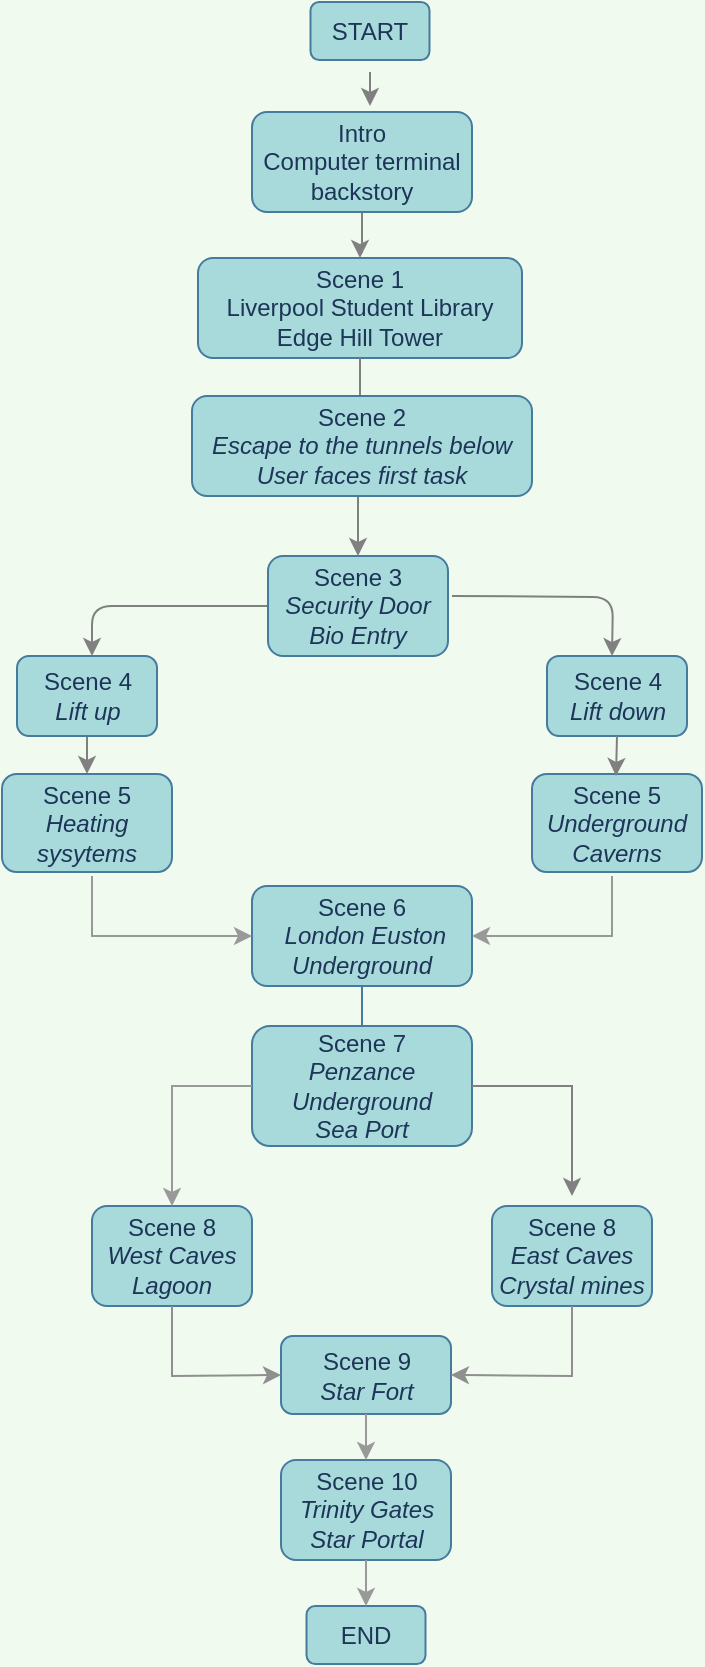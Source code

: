 <mxfile version="15.5.9" type="github">
  <diagram id="cXGQUIpQxS_fL44lwIFH" name="Page-1">
    <mxGraphModel dx="1635" dy="913" grid="1" gridSize="10" guides="1" tooltips="1" connect="1" arrows="1" fold="1" page="1" pageScale="1" pageWidth="850" pageHeight="1100" background="#F1FAEE" math="0" shadow="0">
      <root>
        <mxCell id="0" />
        <mxCell id="1" parent="0" />
        <mxCell id="5xCC1GNIO-IaGWrvfCco-57" style="edgeStyle=orthogonalEdgeStyle;curved=0;rounded=1;sketch=0;orthogonalLoop=1;jettySize=auto;html=1;fontColor=#1D3557;strokeColor=#808080;fillColor=#A8DADC;" parent="1" edge="1">
          <mxGeometry relative="1" as="geometry">
            <mxPoint x="540" y="391" as="targetPoint" />
            <mxPoint x="460" y="361" as="sourcePoint" />
          </mxGeometry>
        </mxCell>
        <mxCell id="5xCC1GNIO-IaGWrvfCco-59" style="edgeStyle=orthogonalEdgeStyle;curved=0;rounded=1;sketch=0;orthogonalLoop=1;jettySize=auto;html=1;fontColor=#1D3557;strokeColor=#808080;fillColor=#A8DADC;" parent="1" source="nOvAloDPaUvF_4_PYu3U-1" edge="1">
          <mxGeometry relative="1" as="geometry">
            <mxPoint x="280" y="391" as="targetPoint" />
            <Array as="points">
              <mxPoint x="280" y="366" />
            </Array>
          </mxGeometry>
        </mxCell>
        <mxCell id="nOvAloDPaUvF_4_PYu3U-1" value="Scene 3 &lt;br&gt;&lt;i&gt;Security Door&lt;br&gt;Bio Entry&lt;/i&gt;" style="whiteSpace=wrap;html=1;fillColor=#A8DADC;strokeColor=#457B9D;fontColor=#1D3557;rounded=1;" parent="1" vertex="1">
          <mxGeometry x="368" y="341" width="90" height="50" as="geometry" />
        </mxCell>
        <mxCell id="nOvAloDPaUvF_4_PYu3U-3" value="Scene 5 &lt;i&gt;Underground&lt;br&gt;Caverns&lt;/i&gt;" style="whiteSpace=wrap;html=1;fillColor=#A8DADC;strokeColor=#457B9D;fontColor=#1D3557;rounded=1;" parent="1" vertex="1">
          <mxGeometry x="500" y="450" width="85" height="49" as="geometry" />
        </mxCell>
        <mxCell id="5xCC1GNIO-IaGWrvfCco-33" value="Scene 1&lt;br&gt;Liverpool Student Library&lt;br&gt;Edge Hill Tower" style="whiteSpace=wrap;html=1;fillColor=#A8DADC;strokeColor=#457B9D;fontColor=#1D3557;rounded=1;" parent="1" vertex="1">
          <mxGeometry x="333" y="192" width="162" height="50" as="geometry" />
        </mxCell>
        <mxCell id="5xCC1GNIO-IaGWrvfCco-69" value="" style="edgeStyle=orthogonalEdgeStyle;curved=0;rounded=1;sketch=0;orthogonalLoop=1;jettySize=auto;html=1;fontColor=#1D3557;strokeColor=#808080;fillColor=#A8DADC;exitX=0.5;exitY=1;exitDx=0;exitDy=0;" parent="1" source="5xCC1GNIO-IaGWrvfCco-33" target="nOvAloDPaUvF_4_PYu3U-1" edge="1">
          <mxGeometry relative="1" as="geometry" />
        </mxCell>
        <mxCell id="5xCC1GNIO-IaGWrvfCco-42" value="Scene 2&lt;br&gt;&lt;i&gt;Escape to the tunnels below&lt;br&gt;User faces first task&lt;br&gt;&lt;/i&gt;" style="whiteSpace=wrap;html=1;fillColor=#A8DADC;strokeColor=#457B9D;fontColor=#1D3557;rounded=1;" parent="1" vertex="1">
          <mxGeometry x="330" y="261" width="170" height="50" as="geometry" />
        </mxCell>
        <mxCell id="5xCC1GNIO-IaGWrvfCco-63" value="" style="edgeStyle=orthogonalEdgeStyle;curved=0;rounded=1;sketch=0;orthogonalLoop=1;jettySize=auto;html=1;fontColor=#1D3557;strokeColor=#808080;fillColor=#A8DADC;entryX=0.5;entryY=0;entryDx=0;entryDy=0;" parent="1" source="5xCC1GNIO-IaGWrvfCco-49" target="5xCC1GNIO-IaGWrvfCco-79" edge="1">
          <mxGeometry relative="1" as="geometry">
            <mxPoint x="278" y="471" as="targetPoint" />
          </mxGeometry>
        </mxCell>
        <mxCell id="5xCC1GNIO-IaGWrvfCco-49" value="Scene 4&lt;br&gt;&lt;i&gt;Lift up&lt;/i&gt;" style="whiteSpace=wrap;html=1;fillColor=#A8DADC;strokeColor=#457B9D;fontColor=#1D3557;rounded=1;" parent="1" vertex="1">
          <mxGeometry x="242.5" y="391" width="70" height="40" as="geometry" />
        </mxCell>
        <mxCell id="5xCC1GNIO-IaGWrvfCco-47" value="Scene 4&lt;br&gt;&lt;i&gt;Lift down&lt;/i&gt;" style="whiteSpace=wrap;html=1;fillColor=#A8DADC;strokeColor=#457B9D;fontColor=#1D3557;rounded=1;" parent="1" vertex="1">
          <mxGeometry x="507.5" y="391" width="70" height="40" as="geometry" />
        </mxCell>
        <mxCell id="5xCC1GNIO-IaGWrvfCco-84" style="edgeStyle=orthogonalEdgeStyle;curved=0;rounded=1;sketch=0;orthogonalLoop=1;jettySize=auto;html=1;fontColor=#1D3557;strokeColor=#457B9D;fillColor=#A8DADC;" parent="1" source="5xCC1GNIO-IaGWrvfCco-67" edge="1">
          <mxGeometry relative="1" as="geometry">
            <mxPoint x="415.5" y="611" as="targetPoint" />
          </mxGeometry>
        </mxCell>
        <mxCell id="5xCC1GNIO-IaGWrvfCco-78" value="" style="edgeStyle=orthogonalEdgeStyle;curved=0;rounded=1;sketch=0;orthogonalLoop=1;jettySize=auto;html=1;fontColor=#1D3557;strokeColor=#808080;fillColor=#A8DADC;exitX=0.5;exitY=1;exitDx=0;exitDy=0;" parent="1" source="5xCC1GNIO-IaGWrvfCco-47" edge="1">
          <mxGeometry relative="1" as="geometry">
            <mxPoint x="542" y="441" as="sourcePoint" />
            <mxPoint x="542" y="451" as="targetPoint" />
          </mxGeometry>
        </mxCell>
        <mxCell id="5xCC1GNIO-IaGWrvfCco-67" value="&amp;nbsp; &amp;nbsp; &amp;nbsp; &amp;nbsp;Scene 6&amp;nbsp; &amp;nbsp; &amp;nbsp; &amp;nbsp; &amp;nbsp;&lt;i&gt;London&amp;nbsp;Euston Underground&lt;/i&gt;" style="whiteSpace=wrap;html=1;fillColor=#A8DADC;strokeColor=#457B9D;fontColor=#1D3557;rounded=1;" parent="1" vertex="1">
          <mxGeometry x="360" y="506" width="110" height="50" as="geometry" />
        </mxCell>
        <mxCell id="5xCC1GNIO-IaGWrvfCco-79" value="Scene 5 &lt;i&gt;Heating sysytems&lt;/i&gt;" style="whiteSpace=wrap;html=1;fillColor=#A8DADC;strokeColor=#457B9D;fontColor=#1D3557;rounded=1;" parent="1" vertex="1">
          <mxGeometry x="235" y="450" width="85" height="49" as="geometry" />
        </mxCell>
        <mxCell id="5xCC1GNIO-IaGWrvfCco-86" value="Scene 8&lt;br&gt;&lt;i&gt;East Caves&lt;br&gt;Crystal mines&lt;/i&gt;" style="whiteSpace=wrap;html=1;fillColor=#A8DADC;strokeColor=#457B9D;fontColor=#1D3557;rounded=1;" parent="1" vertex="1">
          <mxGeometry x="480" y="666" width="80" height="50" as="geometry" />
        </mxCell>
        <mxCell id="5xCC1GNIO-IaGWrvfCco-87" value="Scene 8&lt;br&gt;&lt;i&gt;West Caves&lt;br&gt;Lagoon&lt;/i&gt;" style="whiteSpace=wrap;html=1;fillColor=#A8DADC;strokeColor=#457B9D;fontColor=#1D3557;rounded=1;" parent="1" vertex="1">
          <mxGeometry x="280" y="666" width="80" height="50" as="geometry" />
        </mxCell>
        <mxCell id="5xCC1GNIO-IaGWrvfCco-85" value="Scene 7&lt;br&gt;&lt;i&gt;Penzance Underground&lt;br&gt;Sea Port&lt;/i&gt;" style="whiteSpace=wrap;html=1;fillColor=#A8DADC;strokeColor=#457B9D;fontColor=#1D3557;rounded=1;" parent="1" vertex="1">
          <mxGeometry x="360" y="576" width="110" height="60" as="geometry" />
        </mxCell>
        <mxCell id="5xCC1GNIO-IaGWrvfCco-95" value="Scene 9&lt;br&gt;&lt;i&gt;Star Fort&lt;/i&gt;" style="whiteSpace=wrap;html=1;fillColor=#A8DADC;strokeColor=#457B9D;fontColor=#1D3557;rounded=1;" parent="1" vertex="1">
          <mxGeometry x="374.5" y="731" width="85" height="39" as="geometry" />
        </mxCell>
        <mxCell id="P4V8NvUVzVmQZwW4-29D-12" style="edgeStyle=orthogonalEdgeStyle;rounded=0;orthogonalLoop=1;jettySize=auto;html=1;entryX=0.5;entryY=0;entryDx=0;entryDy=0;strokeColor=#808080;" edge="1" parent="1" source="5xCC1GNIO-IaGWrvfCco-102" target="5xCC1GNIO-IaGWrvfCco-33">
          <mxGeometry relative="1" as="geometry" />
        </mxCell>
        <mxCell id="5xCC1GNIO-IaGWrvfCco-102" value="Intro&lt;br&gt;Computer terminal backstory" style="whiteSpace=wrap;html=1;fillColor=#A8DADC;strokeColor=#457B9D;fontColor=#1D3557;rounded=1;" parent="1" vertex="1">
          <mxGeometry x="360" y="119" width="110" height="50" as="geometry" />
        </mxCell>
        <mxCell id="5xCC1GNIO-IaGWrvfCco-101" value="Scene 10&lt;br&gt;&lt;i&gt;Trinity Gates&lt;br&gt;Star Portal&lt;/i&gt;" style="whiteSpace=wrap;html=1;fillColor=#A8DADC;strokeColor=#457B9D;fontColor=#1D3557;rounded=1;" parent="1" vertex="1">
          <mxGeometry x="374.5" y="793" width="85" height="50" as="geometry" />
        </mxCell>
        <mxCell id="0-ht7yui7lBvPjN0zQyr-3" value="END" style="whiteSpace=wrap;html=1;fillColor=#A8DADC;strokeColor=#457B9D;fontColor=#1D3557;rounded=1;" parent="1" vertex="1">
          <mxGeometry x="387.25" y="866" width="59.5" height="29" as="geometry" />
        </mxCell>
        <mxCell id="0-ht7yui7lBvPjN0zQyr-6" value="" style="endArrow=classic;html=1;rounded=0;exitX=0.5;exitY=1;exitDx=0;exitDy=0;entryX=1;entryY=0.5;entryDx=0;entryDy=0;strokeColor=#8F8F8F;" parent="1" source="5xCC1GNIO-IaGWrvfCco-86" target="5xCC1GNIO-IaGWrvfCco-95" edge="1">
          <mxGeometry width="50" height="50" relative="1" as="geometry">
            <mxPoint x="410" y="871" as="sourcePoint" />
            <mxPoint x="460" y="821" as="targetPoint" />
            <Array as="points">
              <mxPoint x="520" y="751" />
            </Array>
          </mxGeometry>
        </mxCell>
        <mxCell id="0-ht7yui7lBvPjN0zQyr-7" value="" style="endArrow=classic;html=1;rounded=0;exitX=0.5;exitY=1;exitDx=0;exitDy=0;entryX=0;entryY=0.5;entryDx=0;entryDy=0;strokeColor=#8F8F8F;" parent="1" source="5xCC1GNIO-IaGWrvfCco-87" target="5xCC1GNIO-IaGWrvfCco-95" edge="1">
          <mxGeometry width="50" height="50" relative="1" as="geometry">
            <mxPoint x="270" y="802" as="sourcePoint" />
            <mxPoint x="320" y="752" as="targetPoint" />
            <Array as="points">
              <mxPoint x="320" y="751" />
            </Array>
          </mxGeometry>
        </mxCell>
        <mxCell id="0-ht7yui7lBvPjN0zQyr-8" value="" style="endArrow=classic;html=1;rounded=0;strokeColor=#999999;entryX=0;entryY=0.5;entryDx=0;entryDy=0;" parent="1" target="5xCC1GNIO-IaGWrvfCco-67" edge="1">
          <mxGeometry width="50" height="50" relative="1" as="geometry">
            <mxPoint x="280" y="501" as="sourcePoint" />
            <mxPoint x="210" y="571" as="targetPoint" />
            <Array as="points">
              <mxPoint x="280" y="531" />
            </Array>
          </mxGeometry>
        </mxCell>
        <mxCell id="0-ht7yui7lBvPjN0zQyr-9" value="" style="endArrow=classic;html=1;rounded=0;strokeColor=#999999;entryX=1;entryY=0.5;entryDx=0;entryDy=0;" parent="1" target="5xCC1GNIO-IaGWrvfCco-67" edge="1">
          <mxGeometry width="50" height="50" relative="1" as="geometry">
            <mxPoint x="540" y="501" as="sourcePoint" />
            <mxPoint x="460" y="501" as="targetPoint" />
            <Array as="points">
              <mxPoint x="540" y="531" />
            </Array>
          </mxGeometry>
        </mxCell>
        <mxCell id="0-ht7yui7lBvPjN0zQyr-18" value="" style="endArrow=classic;html=1;rounded=0;strokeColor=#999999;entryX=0.5;entryY=0;entryDx=0;entryDy=0;exitX=0.5;exitY=1;exitDx=0;exitDy=0;" parent="1" source="5xCC1GNIO-IaGWrvfCco-101" target="0-ht7yui7lBvPjN0zQyr-3" edge="1">
          <mxGeometry width="50" height="50" relative="1" as="geometry">
            <mxPoint x="340" y="731" as="sourcePoint" />
            <mxPoint x="390" y="681" as="targetPoint" />
          </mxGeometry>
        </mxCell>
        <mxCell id="0-ht7yui7lBvPjN0zQyr-19" value="" style="endArrow=classic;html=1;rounded=0;strokeColor=#999999;entryX=0.5;entryY=0;entryDx=0;entryDy=0;exitX=0.5;exitY=1;exitDx=0;exitDy=0;" parent="1" edge="1">
          <mxGeometry width="50" height="50" relative="1" as="geometry">
            <mxPoint x="417" y="770" as="sourcePoint" />
            <mxPoint x="417" y="793" as="targetPoint" />
          </mxGeometry>
        </mxCell>
        <mxCell id="P4V8NvUVzVmQZwW4-29D-3" value="" style="endArrow=classic;html=1;rounded=0;entryX=0.5;entryY=0;entryDx=0;entryDy=0;exitX=0;exitY=0.5;exitDx=0;exitDy=0;strokeColor=#999999;" edge="1" parent="1" source="5xCC1GNIO-IaGWrvfCco-85" target="5xCC1GNIO-IaGWrvfCco-87">
          <mxGeometry width="50" height="50" relative="1" as="geometry">
            <mxPoint x="400" y="631" as="sourcePoint" />
            <mxPoint x="450" y="581" as="targetPoint" />
            <Array as="points">
              <mxPoint x="320" y="606" />
            </Array>
          </mxGeometry>
        </mxCell>
        <mxCell id="P4V8NvUVzVmQZwW4-29D-4" value="" style="endArrow=classic;html=1;rounded=0;exitX=1;exitY=0.5;exitDx=0;exitDy=0;strokeColor=#808080;" edge="1" parent="1" source="5xCC1GNIO-IaGWrvfCco-85">
          <mxGeometry width="50" height="50" relative="1" as="geometry">
            <mxPoint x="400" y="631" as="sourcePoint" />
            <mxPoint x="520" y="661" as="targetPoint" />
            <Array as="points">
              <mxPoint x="520" y="606" />
            </Array>
          </mxGeometry>
        </mxCell>
        <mxCell id="P4V8NvUVzVmQZwW4-29D-13" value="START" style="whiteSpace=wrap;html=1;fillColor=#A8DADC;strokeColor=#457B9D;fontColor=#1D3557;rounded=1;" vertex="1" parent="1">
          <mxGeometry x="389.25" y="64" width="59.5" height="29" as="geometry" />
        </mxCell>
        <mxCell id="P4V8NvUVzVmQZwW4-29D-14" value="" style="endArrow=classic;html=1;rounded=0;strokeColor=#808080;exitX=0.5;exitY=1;exitDx=0;exitDy=0;" edge="1" parent="1">
          <mxGeometry width="50" height="50" relative="1" as="geometry">
            <mxPoint x="419" y="99" as="sourcePoint" />
            <mxPoint x="419" y="116" as="targetPoint" />
          </mxGeometry>
        </mxCell>
      </root>
    </mxGraphModel>
  </diagram>
</mxfile>
